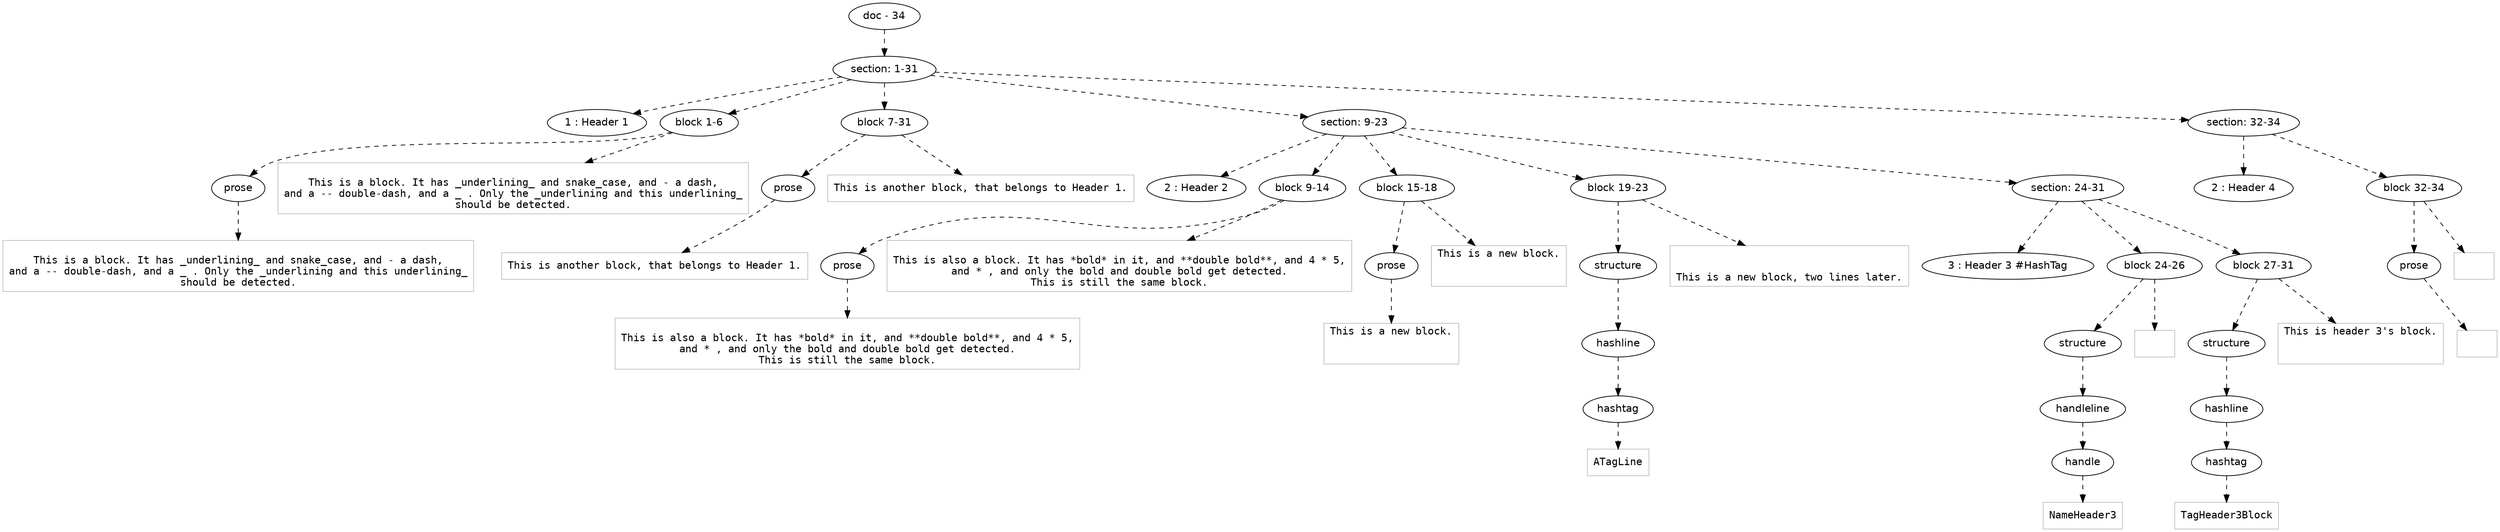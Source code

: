 digraph hierarchy {

node [fontname=Helvetica]
edge [style=dashed]

doc_0 [label="doc - 34"]


doc_0 -> { section_1}
{rank=same; section_1}

section_1 [label="section: 1-31"]


section_1 -> { header_2 block_3 block_4 section_5 section_6}
{rank=same; header_2 block_3 block_4 section_5 section_6}

header_2 [label="1 : Header 1"]

block_3 [label="block 1-6"]

block_4 [label="block 7-31"]

section_5 [label="section: 9-23"]

section_6 [label="section: 32-34"]


block_3 -> { prose_7}
{rank=same; prose_7}

prose_7 [label="prose"]


prose_7 -> leaf_8
leaf_8  [color=Gray,shape=rectangle,fontname=Inconsolata,label="
This is a block. It has _underlining_ and snake_case, and - a dash,
and a -- double-dash, and a _ . Only the _underlining and this underlining_
should be detected.
"]
block_3 -> leaf_9
leaf_9  [color=Gray,shape=rectangle,fontname=Inconsolata,label="
This is a block. It has _underlining_ and snake_case, and - a dash,
and a -- double-dash, and a _ . Only the _underlining and this underlining_
should be detected.
"]
block_4 -> { prose_10}
{rank=same; prose_10}

prose_10 [label="prose"]


prose_10 -> leaf_11
leaf_11  [color=Gray,shape=rectangle,fontname=Inconsolata,label="This is another block, that belongs to Header 1.
"]
block_4 -> leaf_12
leaf_12  [color=Gray,shape=rectangle,fontname=Inconsolata,label="This is another block, that belongs to Header 1.
"]
section_5 -> { header_13 block_14 block_15 block_16 section_17}
{rank=same; header_13 block_14 block_15 block_16 section_17}

header_13 [label="2 : Header 2"]

block_14 [label="block 9-14"]

block_15 [label="block 15-18"]

block_16 [label="block 19-23"]

section_17 [label="section: 24-31"]


block_14 -> { prose_18}
{rank=same; prose_18}

prose_18 [label="prose"]


prose_18 -> leaf_19
leaf_19  [color=Gray,shape=rectangle,fontname=Inconsolata,label="
This is also a block. It has *bold* in it, and **double bold**, and 4 * 5,
and * , and only the bold and double bold get detected.
This is still the same block.
"]
block_14 -> leaf_20
leaf_20  [color=Gray,shape=rectangle,fontname=Inconsolata,label="
This is also a block. It has *bold* in it, and **double bold**, and 4 * 5,
and * , and only the bold and double bold get detected.
This is still the same block.
"]
block_15 -> { prose_21}
{rank=same; prose_21}

prose_21 [label="prose"]


prose_21 -> leaf_22
leaf_22  [color=Gray,shape=rectangle,fontname=Inconsolata,label="This is a new block.


"]
block_15 -> leaf_23
leaf_23  [color=Gray,shape=rectangle,fontname=Inconsolata,label="This is a new block.


"]
block_16 -> { structure_24}
{rank=same; structure_24}

structure_24 [label="structure"]


structure_24 -> { hashline_25}
{rank=same; hashline_25}

hashline_25 [label="hashline"]


hashline_25 -> { hashtag_26}
{rank=same; hashtag_26}

hashtag_26 [label="hashtag"]


hashtag_26 -> leaf_27
leaf_27  [color=Gray,shape=rectangle,fontname=Inconsolata,label="ATagLine"]
block_16 -> leaf_28
leaf_28  [color=Gray,shape=rectangle,fontname=Inconsolata,label="

This is a new block, two lines later.
"]
section_17 -> { header_29 block_30 block_31}
{rank=same; header_29 block_30 block_31}

header_29 [label="3 : Header 3 #HashTag"]

block_30 [label="block 24-26"]

block_31 [label="block 27-31"]


block_30 -> { structure_32}
{rank=same; structure_32}

structure_32 [label="structure"]


structure_32 -> { handleline_33}
{rank=same; handleline_33}

handleline_33 [label="handleline"]


handleline_33 -> { handle_34}
{rank=same; handle_34}

handle_34 [label="handle"]


handle_34 -> leaf_35
leaf_35  [color=Gray,shape=rectangle,fontname=Inconsolata,label="NameHeader3"]
block_30 -> leaf_36
leaf_36  [color=Gray,shape=rectangle,fontname=Inconsolata,label=""]
block_31 -> { structure_37}
{rank=same; structure_37}

structure_37 [label="structure"]


structure_37 -> { hashline_38}
{rank=same; hashline_38}

hashline_38 [label="hashline"]


hashline_38 -> { hashtag_39}
{rank=same; hashtag_39}

hashtag_39 [label="hashtag"]


hashtag_39 -> leaf_40
leaf_40  [color=Gray,shape=rectangle,fontname=Inconsolata,label="TagHeader3Block"]
block_31 -> leaf_41
leaf_41  [color=Gray,shape=rectangle,fontname=Inconsolata,label="This is header 3's block.


"]
section_6 -> { header_42 block_43}
{rank=same; header_42 block_43}

header_42 [label="2 : Header 4"]

block_43 [label="block 32-34"]


block_43 -> { prose_44}
{rank=same; prose_44}

prose_44 [label="prose"]


prose_44 -> leaf_45
leaf_45  [color=Gray,shape=rectangle,fontname=Inconsolata,label="
"]
block_43 -> leaf_46
leaf_46  [color=Gray,shape=rectangle,fontname=Inconsolata,label="
"]

}
